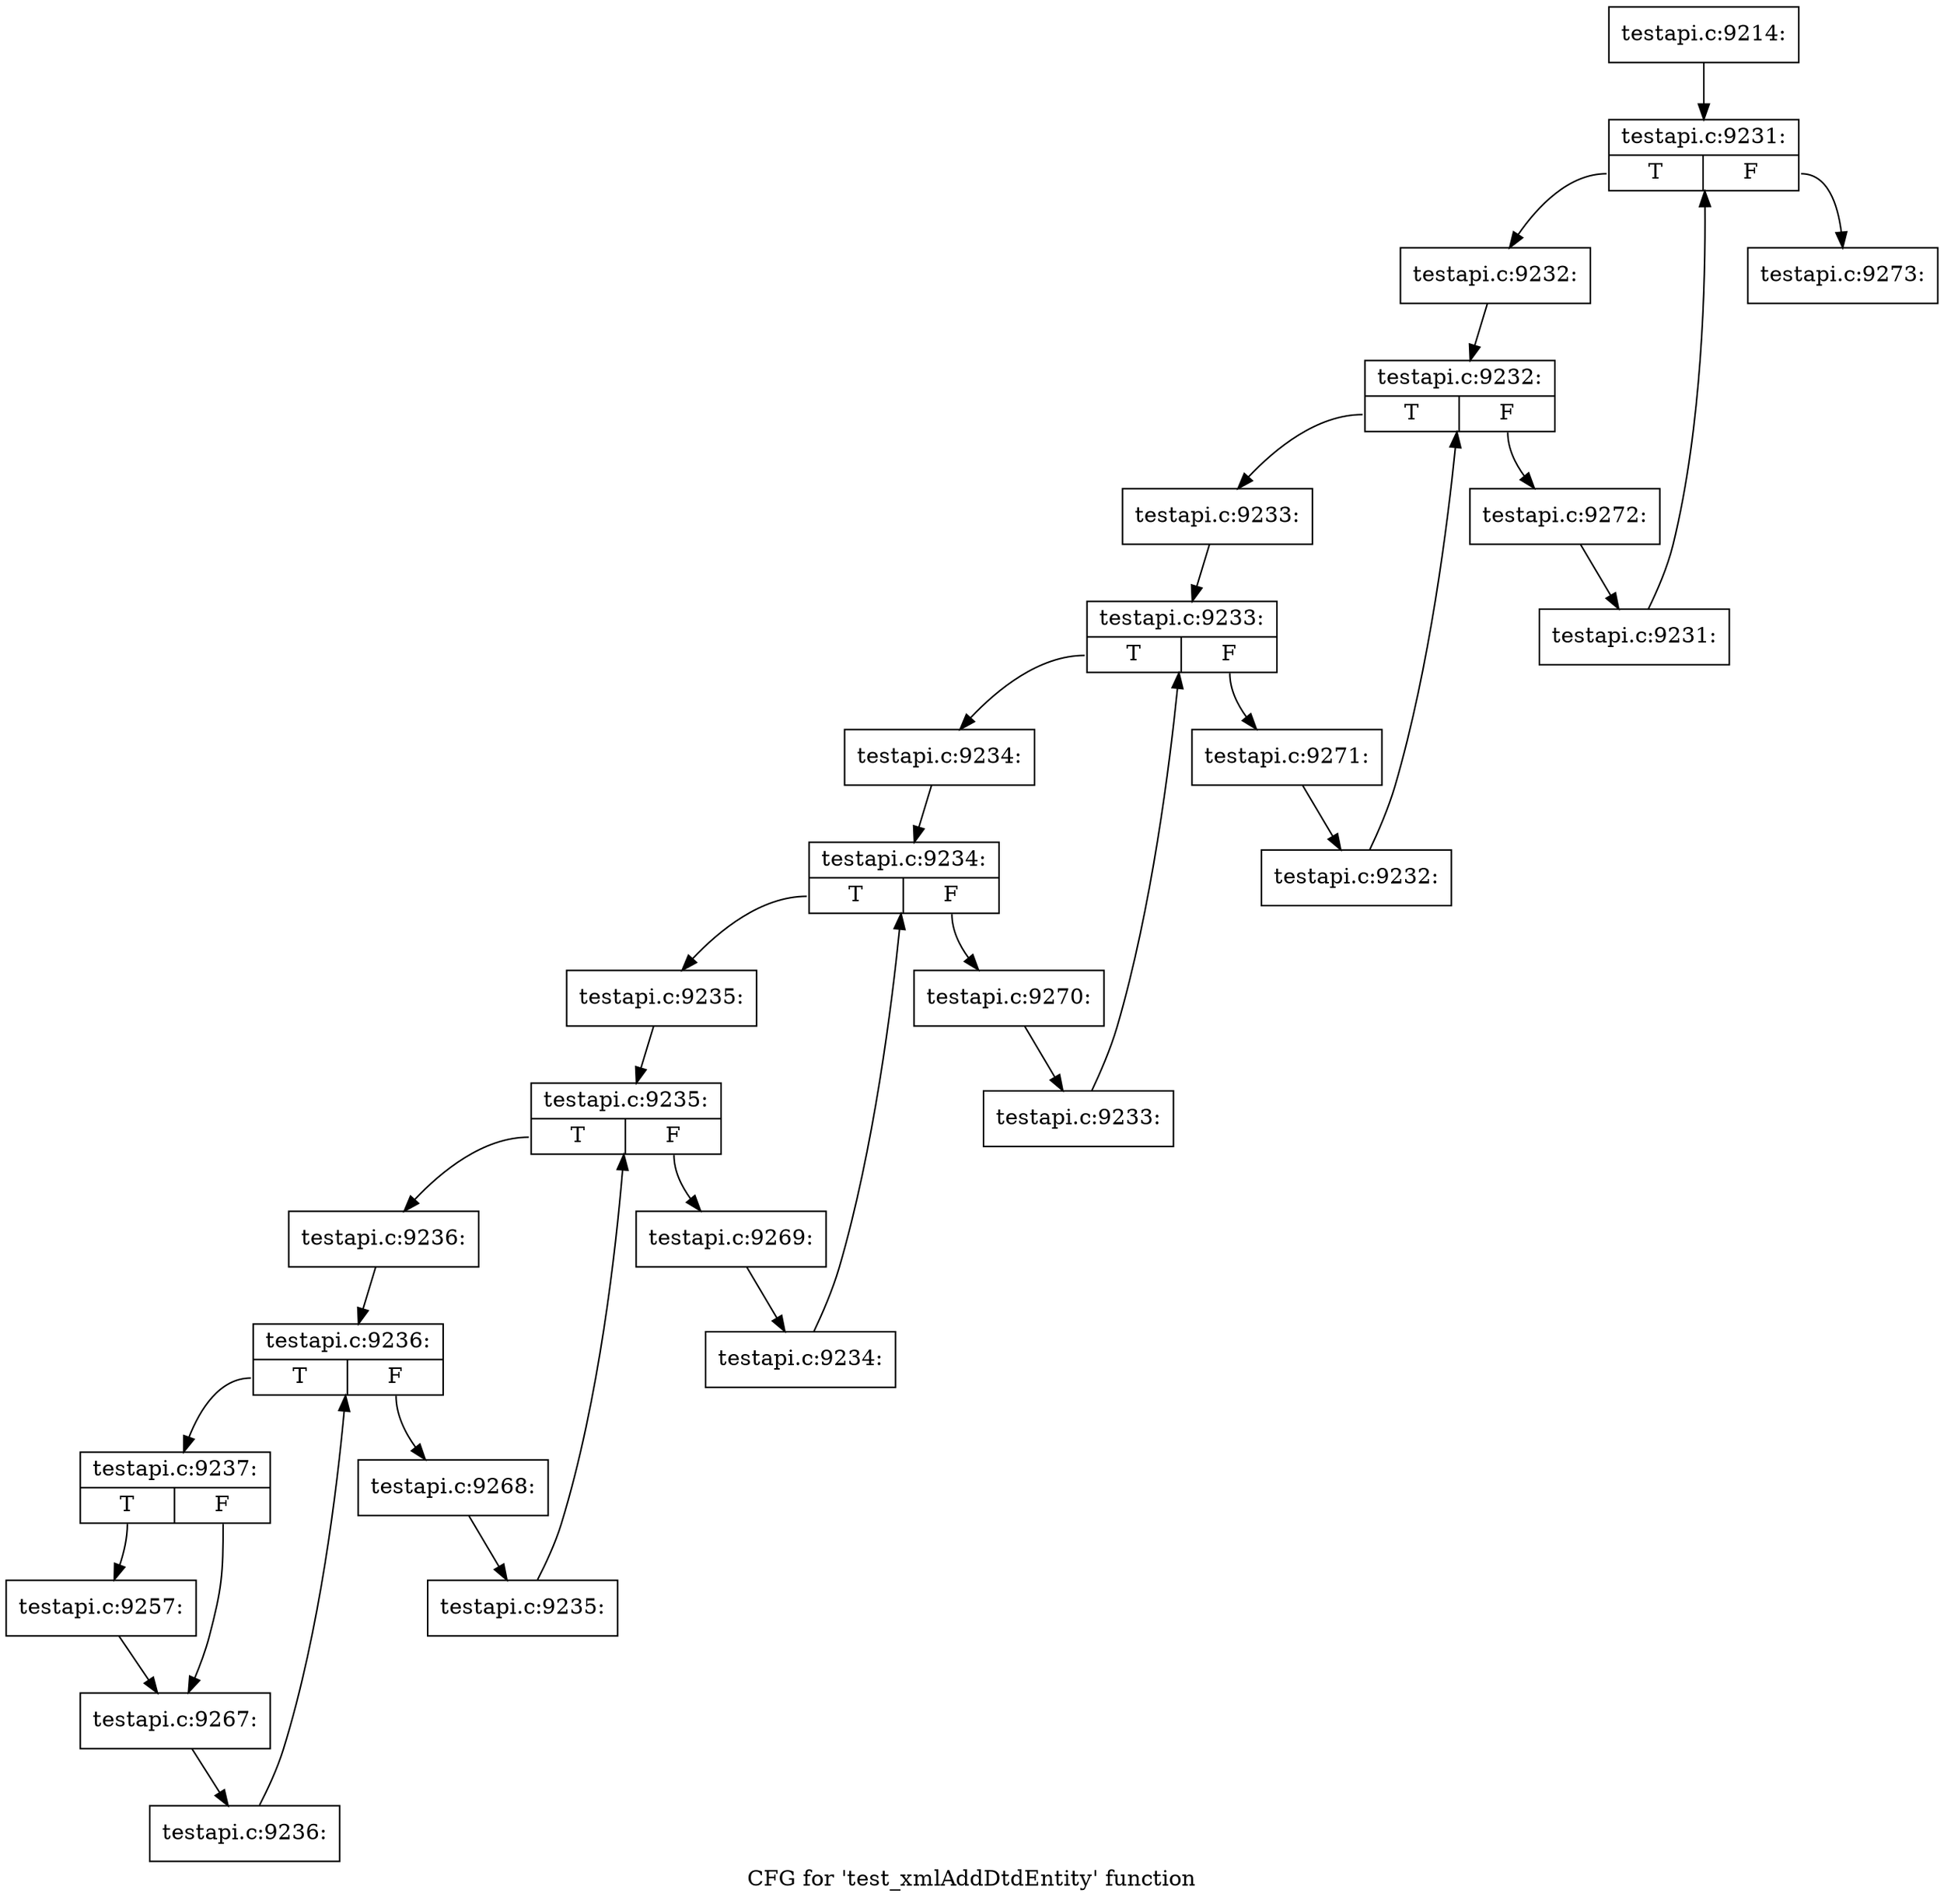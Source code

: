 digraph "CFG for 'test_xmlAddDtdEntity' function" {
	label="CFG for 'test_xmlAddDtdEntity' function";

	Node0x42deb50 [shape=record,label="{testapi.c:9214:}"];
	Node0x42deb50 -> Node0x459d440;
	Node0x459d440 [shape=record,label="{testapi.c:9231:|{<s0>T|<s1>F}}"];
	Node0x459d440:s0 -> Node0x459d720;
	Node0x459d440:s1 -> Node0x459d2a0;
	Node0x459d720 [shape=record,label="{testapi.c:9232:}"];
	Node0x459d720 -> Node0x459db10;
	Node0x459db10 [shape=record,label="{testapi.c:9232:|{<s0>T|<s1>F}}"];
	Node0x459db10:s0 -> Node0x459dd90;
	Node0x459db10:s1 -> Node0x459d9f0;
	Node0x459dd90 [shape=record,label="{testapi.c:9233:}"];
	Node0x459dd90 -> Node0x459e180;
	Node0x459e180 [shape=record,label="{testapi.c:9233:|{<s0>T|<s1>F}}"];
	Node0x459e180:s0 -> Node0x459e400;
	Node0x459e180:s1 -> Node0x459e060;
	Node0x459e400 [shape=record,label="{testapi.c:9234:}"];
	Node0x459e400 -> Node0x459e7f0;
	Node0x459e7f0 [shape=record,label="{testapi.c:9234:|{<s0>T|<s1>F}}"];
	Node0x459e7f0:s0 -> Node0x459ea70;
	Node0x459e7f0:s1 -> Node0x459e6d0;
	Node0x459ea70 [shape=record,label="{testapi.c:9235:}"];
	Node0x459ea70 -> Node0x459ee60;
	Node0x459ee60 [shape=record,label="{testapi.c:9235:|{<s0>T|<s1>F}}"];
	Node0x459ee60:s0 -> Node0x459f270;
	Node0x459ee60:s1 -> Node0x459ed40;
	Node0x459f270 [shape=record,label="{testapi.c:9236:}"];
	Node0x459f270 -> Node0x459f660;
	Node0x459f660 [shape=record,label="{testapi.c:9236:|{<s0>T|<s1>F}}"];
	Node0x459f660:s0 -> Node0x459f8e0;
	Node0x459f660:s1 -> Node0x459f540;
	Node0x459f8e0 [shape=record,label="{testapi.c:9237:|{<s0>T|<s1>F}}"];
	Node0x459f8e0:s0 -> Node0x45a1360;
	Node0x459f8e0:s1 -> Node0x45a2a60;
	Node0x45a1360 [shape=record,label="{testapi.c:9257:}"];
	Node0x45a1360 -> Node0x45a2a60;
	Node0x45a2a60 [shape=record,label="{testapi.c:9267:}"];
	Node0x45a2a60 -> Node0x459f850;
	Node0x459f850 [shape=record,label="{testapi.c:9236:}"];
	Node0x459f850 -> Node0x459f660;
	Node0x459f540 [shape=record,label="{testapi.c:9268:}"];
	Node0x459f540 -> Node0x459f1e0;
	Node0x459f1e0 [shape=record,label="{testapi.c:9235:}"];
	Node0x459f1e0 -> Node0x459ee60;
	Node0x459ed40 [shape=record,label="{testapi.c:9269:}"];
	Node0x459ed40 -> Node0x459e9e0;
	Node0x459e9e0 [shape=record,label="{testapi.c:9234:}"];
	Node0x459e9e0 -> Node0x459e7f0;
	Node0x459e6d0 [shape=record,label="{testapi.c:9270:}"];
	Node0x459e6d0 -> Node0x459e370;
	Node0x459e370 [shape=record,label="{testapi.c:9233:}"];
	Node0x459e370 -> Node0x459e180;
	Node0x459e060 [shape=record,label="{testapi.c:9271:}"];
	Node0x459e060 -> Node0x459dd00;
	Node0x459dd00 [shape=record,label="{testapi.c:9232:}"];
	Node0x459dd00 -> Node0x459db10;
	Node0x459d9f0 [shape=record,label="{testapi.c:9272:}"];
	Node0x459d9f0 -> Node0x459d690;
	Node0x459d690 [shape=record,label="{testapi.c:9231:}"];
	Node0x459d690 -> Node0x459d440;
	Node0x459d2a0 [shape=record,label="{testapi.c:9273:}"];
}
